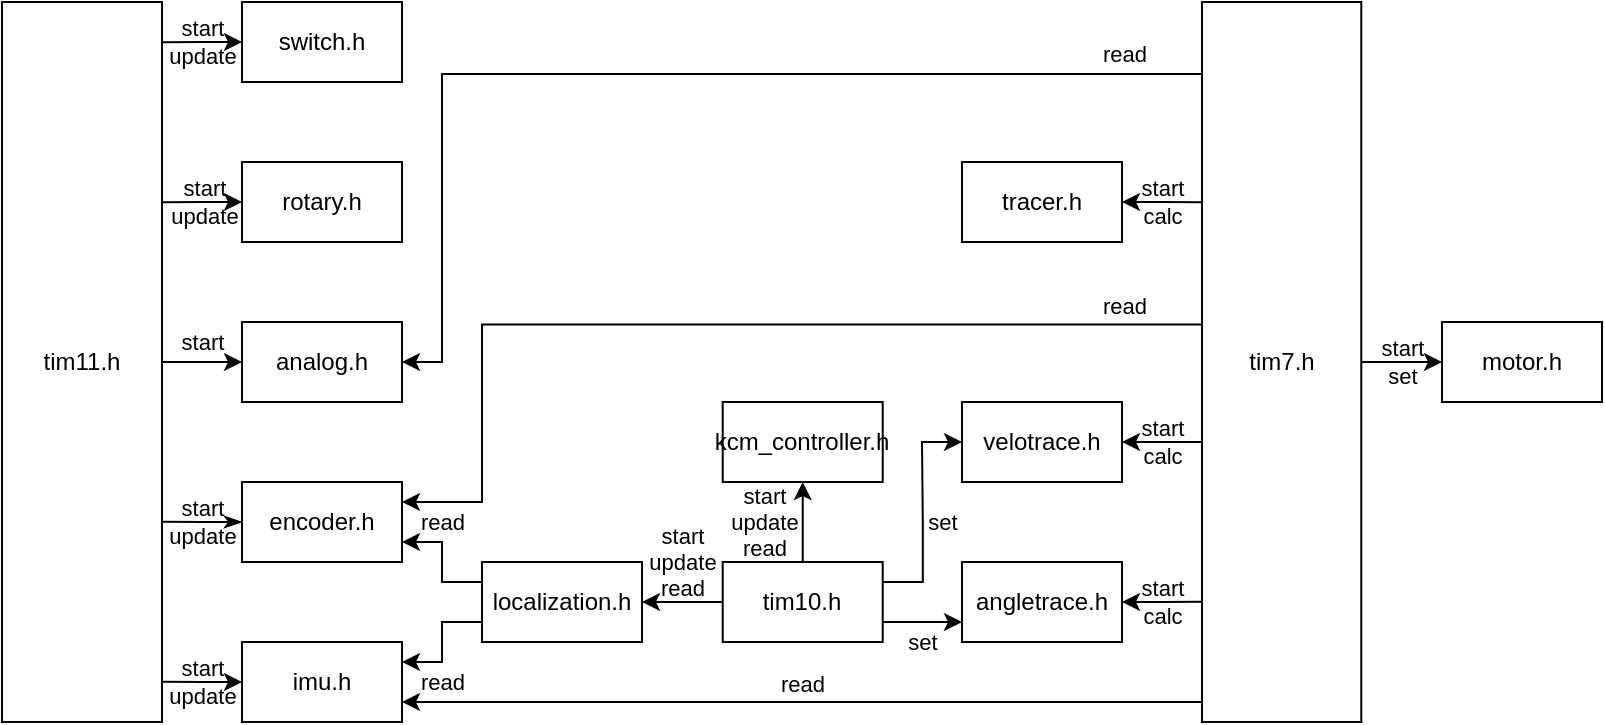 <mxfile version="21.5.2" type="github">
  <diagram name="ページ1" id="69yrutNI1DchNY0zG6HJ">
    <mxGraphModel dx="738" dy="354" grid="1" gridSize="10" guides="1" tooltips="1" connect="1" arrows="1" fold="1" page="1" pageScale="1" pageWidth="827" pageHeight="1169" math="0" shadow="0">
      <root>
        <mxCell id="0" />
        <mxCell id="1" parent="0" />
        <mxCell id="sd9Mr9qe2DerhLDMQlIi-46" style="edgeStyle=orthogonalEdgeStyle;rounded=0;orthogonalLoop=1;jettySize=auto;html=1;entryX=1;entryY=0.056;entryDx=0;entryDy=0;entryPerimeter=0;startArrow=classic;startFill=1;endArrow=none;endFill=0;" parent="1" source="sd9Mr9qe2DerhLDMQlIi-1" target="sd9Mr9qe2DerhLDMQlIi-13" edge="1">
          <mxGeometry relative="1" as="geometry" />
        </mxCell>
        <mxCell id="sd9Mr9qe2DerhLDMQlIi-51" value="start&lt;br&gt;update" style="edgeLabel;html=1;align=center;verticalAlign=middle;resizable=0;points=[];labelBackgroundColor=none;" parent="sd9Mr9qe2DerhLDMQlIi-46" vertex="1" connectable="0">
          <mxGeometry x="-0.09" relative="1" as="geometry">
            <mxPoint x="-2" as="offset" />
          </mxGeometry>
        </mxCell>
        <mxCell id="sd9Mr9qe2DerhLDMQlIi-1" value="switch.h" style="rounded=0;whiteSpace=wrap;html=1;" parent="1" vertex="1">
          <mxGeometry x="120" width="80" height="40" as="geometry" />
        </mxCell>
        <mxCell id="sd9Mr9qe2DerhLDMQlIi-47" style="edgeStyle=orthogonalEdgeStyle;rounded=0;orthogonalLoop=1;jettySize=auto;html=1;entryX=1;entryY=0.278;entryDx=0;entryDy=0;entryPerimeter=0;endArrow=none;endFill=0;startArrow=classic;startFill=1;" parent="1" source="sd9Mr9qe2DerhLDMQlIi-2" target="sd9Mr9qe2DerhLDMQlIi-13" edge="1">
          <mxGeometry relative="1" as="geometry" />
        </mxCell>
        <mxCell id="sd9Mr9qe2DerhLDMQlIi-52" value="start&lt;br&gt;update" style="edgeLabel;html=1;align=center;verticalAlign=middle;resizable=0;points=[];labelBackgroundColor=none;" parent="sd9Mr9qe2DerhLDMQlIi-47" vertex="1" connectable="0">
          <mxGeometry x="-0.23" y="-2" relative="1" as="geometry">
            <mxPoint x="-4" y="2" as="offset" />
          </mxGeometry>
        </mxCell>
        <mxCell id="sd9Mr9qe2DerhLDMQlIi-2" value="rotary.h" style="rounded=0;whiteSpace=wrap;html=1;" parent="1" vertex="1">
          <mxGeometry x="120" y="80" width="80" height="40" as="geometry" />
        </mxCell>
        <mxCell id="sd9Mr9qe2DerhLDMQlIi-48" style="edgeStyle=orthogonalEdgeStyle;rounded=0;orthogonalLoop=1;jettySize=auto;html=1;entryX=1;entryY=0.5;entryDx=0;entryDy=0;endArrow=none;endFill=0;startArrow=classic;startFill=1;" parent="1" source="sd9Mr9qe2DerhLDMQlIi-3" target="sd9Mr9qe2DerhLDMQlIi-13" edge="1">
          <mxGeometry relative="1" as="geometry" />
        </mxCell>
        <mxCell id="sd9Mr9qe2DerhLDMQlIi-53" value="start" style="edgeLabel;html=1;align=center;verticalAlign=middle;resizable=0;points=[];" parent="sd9Mr9qe2DerhLDMQlIi-48" vertex="1" connectable="0">
          <mxGeometry x="-0.457" y="1" relative="1" as="geometry">
            <mxPoint x="-9" y="-11" as="offset" />
          </mxGeometry>
        </mxCell>
        <mxCell id="sd9Mr9qe2DerhLDMQlIi-97" style="edgeStyle=orthogonalEdgeStyle;rounded=0;orthogonalLoop=1;jettySize=auto;html=1;entryX=0;entryY=0.1;entryDx=0;entryDy=0;entryPerimeter=0;endArrow=none;endFill=0;startArrow=classic;startFill=1;" parent="1" source="sd9Mr9qe2DerhLDMQlIi-3" target="sd9Mr9qe2DerhLDMQlIi-30" edge="1">
          <mxGeometry relative="1" as="geometry">
            <Array as="points">
              <mxPoint x="220" y="180" />
              <mxPoint x="220" y="36" />
            </Array>
          </mxGeometry>
        </mxCell>
        <mxCell id="sd9Mr9qe2DerhLDMQlIi-100" value="read" style="edgeLabel;html=1;align=center;verticalAlign=middle;resizable=0;points=[];" parent="sd9Mr9qe2DerhLDMQlIi-97" vertex="1" connectable="0">
          <mxGeometry x="-0.048" relative="1" as="geometry">
            <mxPoint x="246" y="-10" as="offset" />
          </mxGeometry>
        </mxCell>
        <mxCell id="sd9Mr9qe2DerhLDMQlIi-3" value="analog.h" style="rounded=0;whiteSpace=wrap;html=1;" parent="1" vertex="1">
          <mxGeometry x="120" y="160" width="80" height="40" as="geometry" />
        </mxCell>
        <mxCell id="sd9Mr9qe2DerhLDMQlIi-49" style="edgeStyle=orthogonalEdgeStyle;rounded=0;orthogonalLoop=1;jettySize=auto;html=1;entryX=1;entryY=0.722;entryDx=0;entryDy=0;entryPerimeter=0;endArrow=none;endFill=0;startArrow=classicThin;startFill=1;" parent="1" source="sd9Mr9qe2DerhLDMQlIi-4" target="sd9Mr9qe2DerhLDMQlIi-13" edge="1">
          <mxGeometry relative="1" as="geometry" />
        </mxCell>
        <mxCell id="sd9Mr9qe2DerhLDMQlIi-55" value="start&lt;br&gt;update" style="edgeLabel;html=1;align=center;verticalAlign=middle;resizable=0;points=[];labelBackgroundColor=none;" parent="sd9Mr9qe2DerhLDMQlIi-49" vertex="1" connectable="0">
          <mxGeometry x="0.371" y="1" relative="1" as="geometry">
            <mxPoint x="7" y="-1" as="offset" />
          </mxGeometry>
        </mxCell>
        <mxCell id="sd9Mr9qe2DerhLDMQlIi-60" style="edgeStyle=orthogonalEdgeStyle;rounded=0;orthogonalLoop=1;jettySize=auto;html=1;entryX=0;entryY=0.25;entryDx=0;entryDy=0;endArrow=none;endFill=0;startArrow=classic;startFill=1;exitX=1;exitY=0.75;exitDx=0;exitDy=0;" parent="1" source="sd9Mr9qe2DerhLDMQlIi-4" target="sd9Mr9qe2DerhLDMQlIi-6" edge="1">
          <mxGeometry relative="1" as="geometry" />
        </mxCell>
        <mxCell id="sd9Mr9qe2DerhLDMQlIi-83" value="read" style="edgeLabel;html=1;align=center;verticalAlign=middle;resizable=0;points=[];labelBackgroundColor=none;" parent="sd9Mr9qe2DerhLDMQlIi-60" vertex="1" connectable="0">
          <mxGeometry x="0.002" y="-1" relative="1" as="geometry">
            <mxPoint x="1" y="-20" as="offset" />
          </mxGeometry>
        </mxCell>
        <mxCell id="sd9Mr9qe2DerhLDMQlIi-96" style="edgeStyle=orthogonalEdgeStyle;rounded=0;orthogonalLoop=1;jettySize=auto;html=1;exitX=1;exitY=0.25;exitDx=0;exitDy=0;entryX=0.025;entryY=0.448;entryDx=0;entryDy=0;entryPerimeter=0;endArrow=none;endFill=0;startArrow=classic;startFill=1;" parent="1" source="sd9Mr9qe2DerhLDMQlIi-4" target="sd9Mr9qe2DerhLDMQlIi-30" edge="1">
          <mxGeometry relative="1" as="geometry">
            <Array as="points">
              <mxPoint x="240" y="250" />
              <mxPoint x="240" y="161" />
            </Array>
          </mxGeometry>
        </mxCell>
        <mxCell id="sd9Mr9qe2DerhLDMQlIi-98" value="read" style="edgeLabel;html=1;align=center;verticalAlign=middle;resizable=0;points=[];" parent="sd9Mr9qe2DerhLDMQlIi-96" vertex="1" connectable="0">
          <mxGeometry x="0.096" y="1" relative="1" as="geometry">
            <mxPoint x="180" y="-9" as="offset" />
          </mxGeometry>
        </mxCell>
        <mxCell id="sd9Mr9qe2DerhLDMQlIi-4" value="encoder.h" style="rounded=0;whiteSpace=wrap;html=1;" parent="1" vertex="1">
          <mxGeometry x="120" y="240" width="80" height="40" as="geometry" />
        </mxCell>
        <mxCell id="sd9Mr9qe2DerhLDMQlIi-50" style="edgeStyle=orthogonalEdgeStyle;rounded=0;orthogonalLoop=1;jettySize=auto;html=1;entryX=1;entryY=0.944;entryDx=0;entryDy=0;entryPerimeter=0;endArrow=none;endFill=0;startArrow=classic;startFill=1;" parent="1" source="sd9Mr9qe2DerhLDMQlIi-5" target="sd9Mr9qe2DerhLDMQlIi-13" edge="1">
          <mxGeometry relative="1" as="geometry" />
        </mxCell>
        <mxCell id="sd9Mr9qe2DerhLDMQlIi-56" value="start&lt;br&gt;update" style="edgeLabel;html=1;align=center;verticalAlign=middle;resizable=0;points=[];labelBackgroundColor=none;" parent="sd9Mr9qe2DerhLDMQlIi-50" vertex="1" connectable="0">
          <mxGeometry x="0.234" y="1" relative="1" as="geometry">
            <mxPoint x="5" y="-1" as="offset" />
          </mxGeometry>
        </mxCell>
        <mxCell id="sd9Mr9qe2DerhLDMQlIi-61" style="edgeStyle=orthogonalEdgeStyle;rounded=0;orthogonalLoop=1;jettySize=auto;html=1;entryX=0;entryY=0.75;entryDx=0;entryDy=0;endArrow=none;endFill=0;startArrow=classic;startFill=1;exitX=1;exitY=0.25;exitDx=0;exitDy=0;" parent="1" source="sd9Mr9qe2DerhLDMQlIi-5" target="sd9Mr9qe2DerhLDMQlIi-6" edge="1">
          <mxGeometry relative="1" as="geometry" />
        </mxCell>
        <mxCell id="sd9Mr9qe2DerhLDMQlIi-95" style="edgeStyle=orthogonalEdgeStyle;rounded=0;orthogonalLoop=1;jettySize=auto;html=1;exitX=1;exitY=0.75;exitDx=0;exitDy=0;startArrow=classic;startFill=1;endArrow=none;endFill=0;" parent="1" source="sd9Mr9qe2DerhLDMQlIi-5" edge="1">
          <mxGeometry relative="1" as="geometry">
            <mxPoint x="600" y="350" as="targetPoint" />
          </mxGeometry>
        </mxCell>
        <mxCell id="sd9Mr9qe2DerhLDMQlIi-99" value="read" style="edgeLabel;html=1;align=center;verticalAlign=middle;resizable=0;points=[];" parent="sd9Mr9qe2DerhLDMQlIi-95" vertex="1" connectable="0">
          <mxGeometry x="0.005" y="1" relative="1" as="geometry">
            <mxPoint x="-1" y="-9" as="offset" />
          </mxGeometry>
        </mxCell>
        <mxCell id="sd9Mr9qe2DerhLDMQlIi-5" value="imu.h" style="rounded=0;whiteSpace=wrap;html=1;" parent="1" vertex="1">
          <mxGeometry x="120" y="320" width="80" height="40" as="geometry" />
        </mxCell>
        <mxCell id="sd9Mr9qe2DerhLDMQlIi-12" value="" style="edgeStyle=orthogonalEdgeStyle;rounded=0;orthogonalLoop=1;jettySize=auto;html=1;endArrow=none;endFill=0;startArrow=classic;startFill=1;exitX=1;exitY=0.5;exitDx=0;exitDy=0;entryX=0;entryY=0.5;entryDx=0;entryDy=0;" parent="1" source="sd9Mr9qe2DerhLDMQlIi-6" target="sd9Mr9qe2DerhLDMQlIi-11" edge="1">
          <mxGeometry relative="1" as="geometry" />
        </mxCell>
        <mxCell id="sd9Mr9qe2DerhLDMQlIi-85" value="start&lt;br&gt;update&lt;br&gt;read" style="edgeLabel;html=1;align=center;verticalAlign=middle;resizable=0;points=[];labelBackgroundColor=none;" parent="sd9Mr9qe2DerhLDMQlIi-12" vertex="1" connectable="0">
          <mxGeometry x="0.242" y="-1" relative="1" as="geometry">
            <mxPoint x="-5" y="-21" as="offset" />
          </mxGeometry>
        </mxCell>
        <mxCell id="sd9Mr9qe2DerhLDMQlIi-6" value="localization.h" style="rounded=0;whiteSpace=wrap;html=1;" parent="1" vertex="1">
          <mxGeometry x="240" y="280" width="80" height="40" as="geometry" />
        </mxCell>
        <mxCell id="sd9Mr9qe2DerhLDMQlIi-101" style="edgeStyle=orthogonalEdgeStyle;rounded=0;orthogonalLoop=1;jettySize=auto;html=1;entryX=0.5;entryY=1;entryDx=0;entryDy=0;exitX=0.5;exitY=0;exitDx=0;exitDy=0;" parent="1" source="sd9Mr9qe2DerhLDMQlIi-11" target="sd9Mr9qe2DerhLDMQlIi-40" edge="1">
          <mxGeometry relative="1" as="geometry" />
        </mxCell>
        <mxCell id="sd9Mr9qe2DerhLDMQlIi-103" value="start&lt;br&gt;update&lt;br&gt;read" style="edgeLabel;html=1;align=center;verticalAlign=middle;resizable=0;points=[];labelBackgroundColor=none;" parent="sd9Mr9qe2DerhLDMQlIi-101" vertex="1" connectable="0">
          <mxGeometry x="0.362" relative="1" as="geometry">
            <mxPoint x="-20" y="7" as="offset" />
          </mxGeometry>
        </mxCell>
        <mxCell id="sd9Mr9qe2DerhLDMQlIi-104" style="edgeStyle=orthogonalEdgeStyle;rounded=0;orthogonalLoop=1;jettySize=auto;html=1;exitX=1;exitY=0.25;exitDx=0;exitDy=0;entryX=0;entryY=0.5;entryDx=0;entryDy=0;" parent="1" source="sd9Mr9qe2DerhLDMQlIi-11" target="sd9Mr9qe2DerhLDMQlIi-25" edge="1">
          <mxGeometry relative="1" as="geometry" />
        </mxCell>
        <mxCell id="sd9Mr9qe2DerhLDMQlIi-109" value="set" style="edgeLabel;html=1;align=center;verticalAlign=middle;resizable=0;points=[];" parent="sd9Mr9qe2DerhLDMQlIi-104" vertex="1" connectable="0">
          <mxGeometry x="0.119" y="-1" relative="1" as="geometry">
            <mxPoint x="9" y="11" as="offset" />
          </mxGeometry>
        </mxCell>
        <mxCell id="sd9Mr9qe2DerhLDMQlIi-105" style="edgeStyle=orthogonalEdgeStyle;rounded=0;orthogonalLoop=1;jettySize=auto;html=1;exitX=1;exitY=0.75;exitDx=0;exitDy=0;entryX=0;entryY=0.75;entryDx=0;entryDy=0;" parent="1" source="sd9Mr9qe2DerhLDMQlIi-11" target="sd9Mr9qe2DerhLDMQlIi-78" edge="1">
          <mxGeometry relative="1" as="geometry" />
        </mxCell>
        <mxCell id="sd9Mr9qe2DerhLDMQlIi-110" value="set" style="edgeLabel;html=1;align=center;verticalAlign=middle;resizable=0;points=[];" parent="sd9Mr9qe2DerhLDMQlIi-105" vertex="1" connectable="0">
          <mxGeometry x="-0.026" y="-1" relative="1" as="geometry">
            <mxPoint y="9" as="offset" />
          </mxGeometry>
        </mxCell>
        <mxCell id="sd9Mr9qe2DerhLDMQlIi-11" value="tim10.h" style="whiteSpace=wrap;html=1;rounded=0;" parent="1" vertex="1">
          <mxGeometry x="360.36" y="280" width="80" height="40" as="geometry" />
        </mxCell>
        <mxCell id="sd9Mr9qe2DerhLDMQlIi-13" value="tim11.h" style="rounded=0;whiteSpace=wrap;html=1;" parent="1" vertex="1">
          <mxGeometry width="80" height="360" as="geometry" />
        </mxCell>
        <mxCell id="sd9Mr9qe2DerhLDMQlIi-106" value="" style="edgeStyle=orthogonalEdgeStyle;rounded=0;orthogonalLoop=1;jettySize=auto;html=1;entryX=0;entryY=0.278;entryDx=0;entryDy=0;entryPerimeter=0;endArrow=none;endFill=0;startArrow=classic;startFill=1;" parent="1" source="sd9Mr9qe2DerhLDMQlIi-21" target="sd9Mr9qe2DerhLDMQlIi-30" edge="1">
          <mxGeometry relative="1" as="geometry" />
        </mxCell>
        <mxCell id="sd9Mr9qe2DerhLDMQlIi-111" value="start&lt;br&gt;calc" style="edgeLabel;html=1;align=center;verticalAlign=middle;resizable=0;points=[];labelBackgroundColor=none;" parent="sd9Mr9qe2DerhLDMQlIi-106" vertex="1" connectable="0">
          <mxGeometry x="0.152" y="1" relative="1" as="geometry">
            <mxPoint x="-3" y="1" as="offset" />
          </mxGeometry>
        </mxCell>
        <mxCell id="sd9Mr9qe2DerhLDMQlIi-21" value="tracer.h" style="whiteSpace=wrap;html=1;rounded=0;" parent="1" vertex="1">
          <mxGeometry x="480" y="80" width="80" height="40" as="geometry" />
        </mxCell>
        <mxCell id="sd9Mr9qe2DerhLDMQlIi-107" style="edgeStyle=orthogonalEdgeStyle;rounded=0;orthogonalLoop=1;jettySize=auto;html=1;entryX=0.025;entryY=0.611;entryDx=0;entryDy=0;entryPerimeter=0;endArrow=none;endFill=0;startArrow=classic;startFill=1;" parent="1" source="sd9Mr9qe2DerhLDMQlIi-25" target="sd9Mr9qe2DerhLDMQlIi-30" edge="1">
          <mxGeometry relative="1" as="geometry" />
        </mxCell>
        <mxCell id="sd9Mr9qe2DerhLDMQlIi-112" value="start&lt;br&gt;calc" style="edgeLabel;html=1;align=center;verticalAlign=middle;resizable=0;points=[];labelBackgroundColor=none;" parent="sd9Mr9qe2DerhLDMQlIi-107" vertex="1" connectable="0">
          <mxGeometry x="0.08" relative="1" as="geometry">
            <mxPoint x="-3" as="offset" />
          </mxGeometry>
        </mxCell>
        <mxCell id="sd9Mr9qe2DerhLDMQlIi-25" value="velotrace.h" style="rounded=0;whiteSpace=wrap;html=1;" parent="1" vertex="1">
          <mxGeometry x="480" y="200" width="80" height="40" as="geometry" />
        </mxCell>
        <mxCell id="sd9Mr9qe2DerhLDMQlIi-118" value="" style="edgeStyle=orthogonalEdgeStyle;rounded=0;orthogonalLoop=1;jettySize=auto;html=1;" parent="1" source="sd9Mr9qe2DerhLDMQlIi-30" target="sd9Mr9qe2DerhLDMQlIi-117" edge="1">
          <mxGeometry relative="1" as="geometry" />
        </mxCell>
        <mxCell id="sd9Mr9qe2DerhLDMQlIi-119" value="start&lt;br&gt;set" style="edgeLabel;html=1;align=center;verticalAlign=middle;resizable=0;points=[];labelBackgroundColor=none;" parent="sd9Mr9qe2DerhLDMQlIi-118" vertex="1" connectable="0">
          <mxGeometry x="0.207" y="-2" relative="1" as="geometry">
            <mxPoint x="-4" y="-2" as="offset" />
          </mxGeometry>
        </mxCell>
        <mxCell id="sd9Mr9qe2DerhLDMQlIi-30" value="tim7.h" style="rounded=0;whiteSpace=wrap;html=1;" parent="1" vertex="1">
          <mxGeometry x="600" width="79.64" height="360" as="geometry" />
        </mxCell>
        <mxCell id="sd9Mr9qe2DerhLDMQlIi-40" value="kcm_controller.h" style="rounded=0;whiteSpace=wrap;html=1;" parent="1" vertex="1">
          <mxGeometry x="360.36" y="200" width="80" height="40" as="geometry" />
        </mxCell>
        <mxCell id="sd9Mr9qe2DerhLDMQlIi-108" style="edgeStyle=orthogonalEdgeStyle;rounded=0;orthogonalLoop=1;jettySize=auto;html=1;entryX=0;entryY=0.833;entryDx=0;entryDy=0;entryPerimeter=0;endArrow=none;endFill=0;startArrow=classic;startFill=1;" parent="1" source="sd9Mr9qe2DerhLDMQlIi-78" target="sd9Mr9qe2DerhLDMQlIi-30" edge="1">
          <mxGeometry relative="1" as="geometry" />
        </mxCell>
        <mxCell id="sd9Mr9qe2DerhLDMQlIi-113" value="start&lt;br&gt;calc" style="edgeLabel;html=1;align=center;verticalAlign=middle;resizable=0;points=[];labelBackgroundColor=none;" parent="sd9Mr9qe2DerhLDMQlIi-108" vertex="1" connectable="0">
          <mxGeometry x="-0.269" y="-1" relative="1" as="geometry">
            <mxPoint x="5" y="-1" as="offset" />
          </mxGeometry>
        </mxCell>
        <mxCell id="sd9Mr9qe2DerhLDMQlIi-78" value="angletrace.h" style="whiteSpace=wrap;html=1;rounded=0;" parent="1" vertex="1">
          <mxGeometry x="480" y="280" width="80" height="40" as="geometry" />
        </mxCell>
        <mxCell id="sd9Mr9qe2DerhLDMQlIi-84" value="read" style="edgeLabel;html=1;align=center;verticalAlign=middle;resizable=0;points=[];labelBackgroundColor=none;" parent="1" vertex="1" connectable="0">
          <mxGeometry x="220.005" y="339.999" as="geometry" />
        </mxCell>
        <mxCell id="sd9Mr9qe2DerhLDMQlIi-117" value="motor.h" style="rounded=0;whiteSpace=wrap;html=1;" parent="1" vertex="1">
          <mxGeometry x="720" y="160" width="80" height="40" as="geometry" />
        </mxCell>
      </root>
    </mxGraphModel>
  </diagram>
</mxfile>
